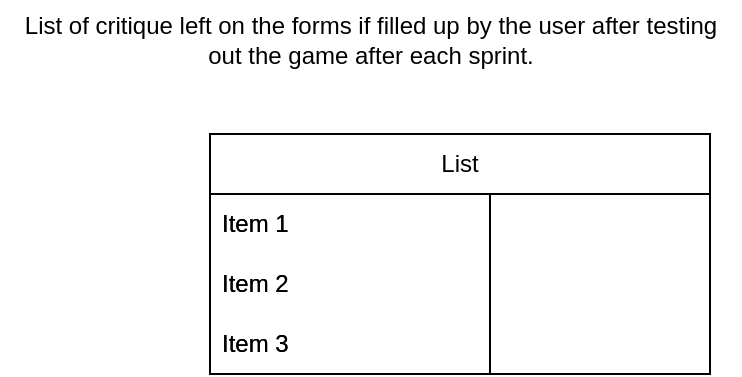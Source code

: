 <mxfile version="22.1.4" type="github">
  <diagram name="Page-1" id="KrY1Y9qpscqnmhVFdhKr">
    <mxGraphModel dx="486" dy="530" grid="1" gridSize="10" guides="1" tooltips="1" connect="1" arrows="1" fold="1" page="1" pageScale="1" pageWidth="827" pageHeight="1169" math="0" shadow="0">
      <root>
        <mxCell id="0" />
        <mxCell id="1" parent="0" />
        <mxCell id="MUuiTaFK_6D4GzEfdyGV-40" value="List" style="swimlane;fontStyle=0;childLayout=stackLayout;horizontal=1;startSize=30;horizontalStack=0;resizeParent=1;resizeParentMax=0;resizeLast=0;collapsible=1;marginBottom=0;whiteSpace=wrap;html=1;" vertex="1" parent="1">
          <mxGeometry x="370" y="120" width="140" height="120" as="geometry" />
        </mxCell>
        <mxCell id="MUuiTaFK_6D4GzEfdyGV-41" value="Item 1" style="text;strokeColor=none;fillColor=none;align=left;verticalAlign=middle;spacingLeft=4;spacingRight=4;overflow=hidden;points=[[0,0.5],[1,0.5]];portConstraint=eastwest;rotatable=0;whiteSpace=wrap;html=1;" vertex="1" parent="MUuiTaFK_6D4GzEfdyGV-40">
          <mxGeometry y="30" width="140" height="30" as="geometry" />
        </mxCell>
        <mxCell id="MUuiTaFK_6D4GzEfdyGV-42" value="Item 2" style="text;strokeColor=none;fillColor=none;align=left;verticalAlign=middle;spacingLeft=4;spacingRight=4;overflow=hidden;points=[[0,0.5],[1,0.5]];portConstraint=eastwest;rotatable=0;whiteSpace=wrap;html=1;" vertex="1" parent="MUuiTaFK_6D4GzEfdyGV-40">
          <mxGeometry y="60" width="140" height="30" as="geometry" />
        </mxCell>
        <mxCell id="MUuiTaFK_6D4GzEfdyGV-43" value="Item 3" style="text;strokeColor=none;fillColor=none;align=left;verticalAlign=middle;spacingLeft=4;spacingRight=4;overflow=hidden;points=[[0,0.5],[1,0.5]];portConstraint=eastwest;rotatable=0;whiteSpace=wrap;html=1;" vertex="1" parent="MUuiTaFK_6D4GzEfdyGV-40">
          <mxGeometry y="90" width="140" height="30" as="geometry" />
        </mxCell>
        <mxCell id="MUuiTaFK_6D4GzEfdyGV-44" value="List" style="swimlane;fontStyle=0;childLayout=stackLayout;horizontal=1;startSize=30;horizontalStack=0;resizeParent=1;resizeParentMax=0;resizeLast=0;collapsible=1;marginBottom=0;whiteSpace=wrap;html=1;" vertex="1" parent="1">
          <mxGeometry x="370" y="120" width="250" height="120" as="geometry" />
        </mxCell>
        <mxCell id="MUuiTaFK_6D4GzEfdyGV-45" value="Item 1" style="text;strokeColor=none;fillColor=none;align=left;verticalAlign=middle;spacingLeft=4;spacingRight=4;overflow=hidden;points=[[0,0.5],[1,0.5]];portConstraint=eastwest;rotatable=0;whiteSpace=wrap;html=1;" vertex="1" parent="MUuiTaFK_6D4GzEfdyGV-44">
          <mxGeometry y="30" width="250" height="30" as="geometry" />
        </mxCell>
        <mxCell id="MUuiTaFK_6D4GzEfdyGV-46" value="Item 2" style="text;strokeColor=none;fillColor=none;align=left;verticalAlign=middle;spacingLeft=4;spacingRight=4;overflow=hidden;points=[[0,0.5],[1,0.5]];portConstraint=eastwest;rotatable=0;whiteSpace=wrap;html=1;" vertex="1" parent="MUuiTaFK_6D4GzEfdyGV-44">
          <mxGeometry y="60" width="250" height="30" as="geometry" />
        </mxCell>
        <mxCell id="MUuiTaFK_6D4GzEfdyGV-47" value="Item 3" style="text;strokeColor=none;fillColor=none;align=left;verticalAlign=middle;spacingLeft=4;spacingRight=4;overflow=hidden;points=[[0,0.5],[1,0.5]];portConstraint=eastwest;rotatable=0;whiteSpace=wrap;html=1;" vertex="1" parent="MUuiTaFK_6D4GzEfdyGV-44">
          <mxGeometry y="90" width="250" height="30" as="geometry" />
        </mxCell>
        <mxCell id="MUuiTaFK_6D4GzEfdyGV-48" value="List of critique left on the forms if filled up by the user after testing&lt;br&gt;out the game after each sprint." style="text;html=1;align=center;verticalAlign=middle;resizable=0;points=[];autosize=1;strokeColor=none;fillColor=none;" vertex="1" parent="1">
          <mxGeometry x="265" y="53" width="370" height="40" as="geometry" />
        </mxCell>
      </root>
    </mxGraphModel>
  </diagram>
</mxfile>
